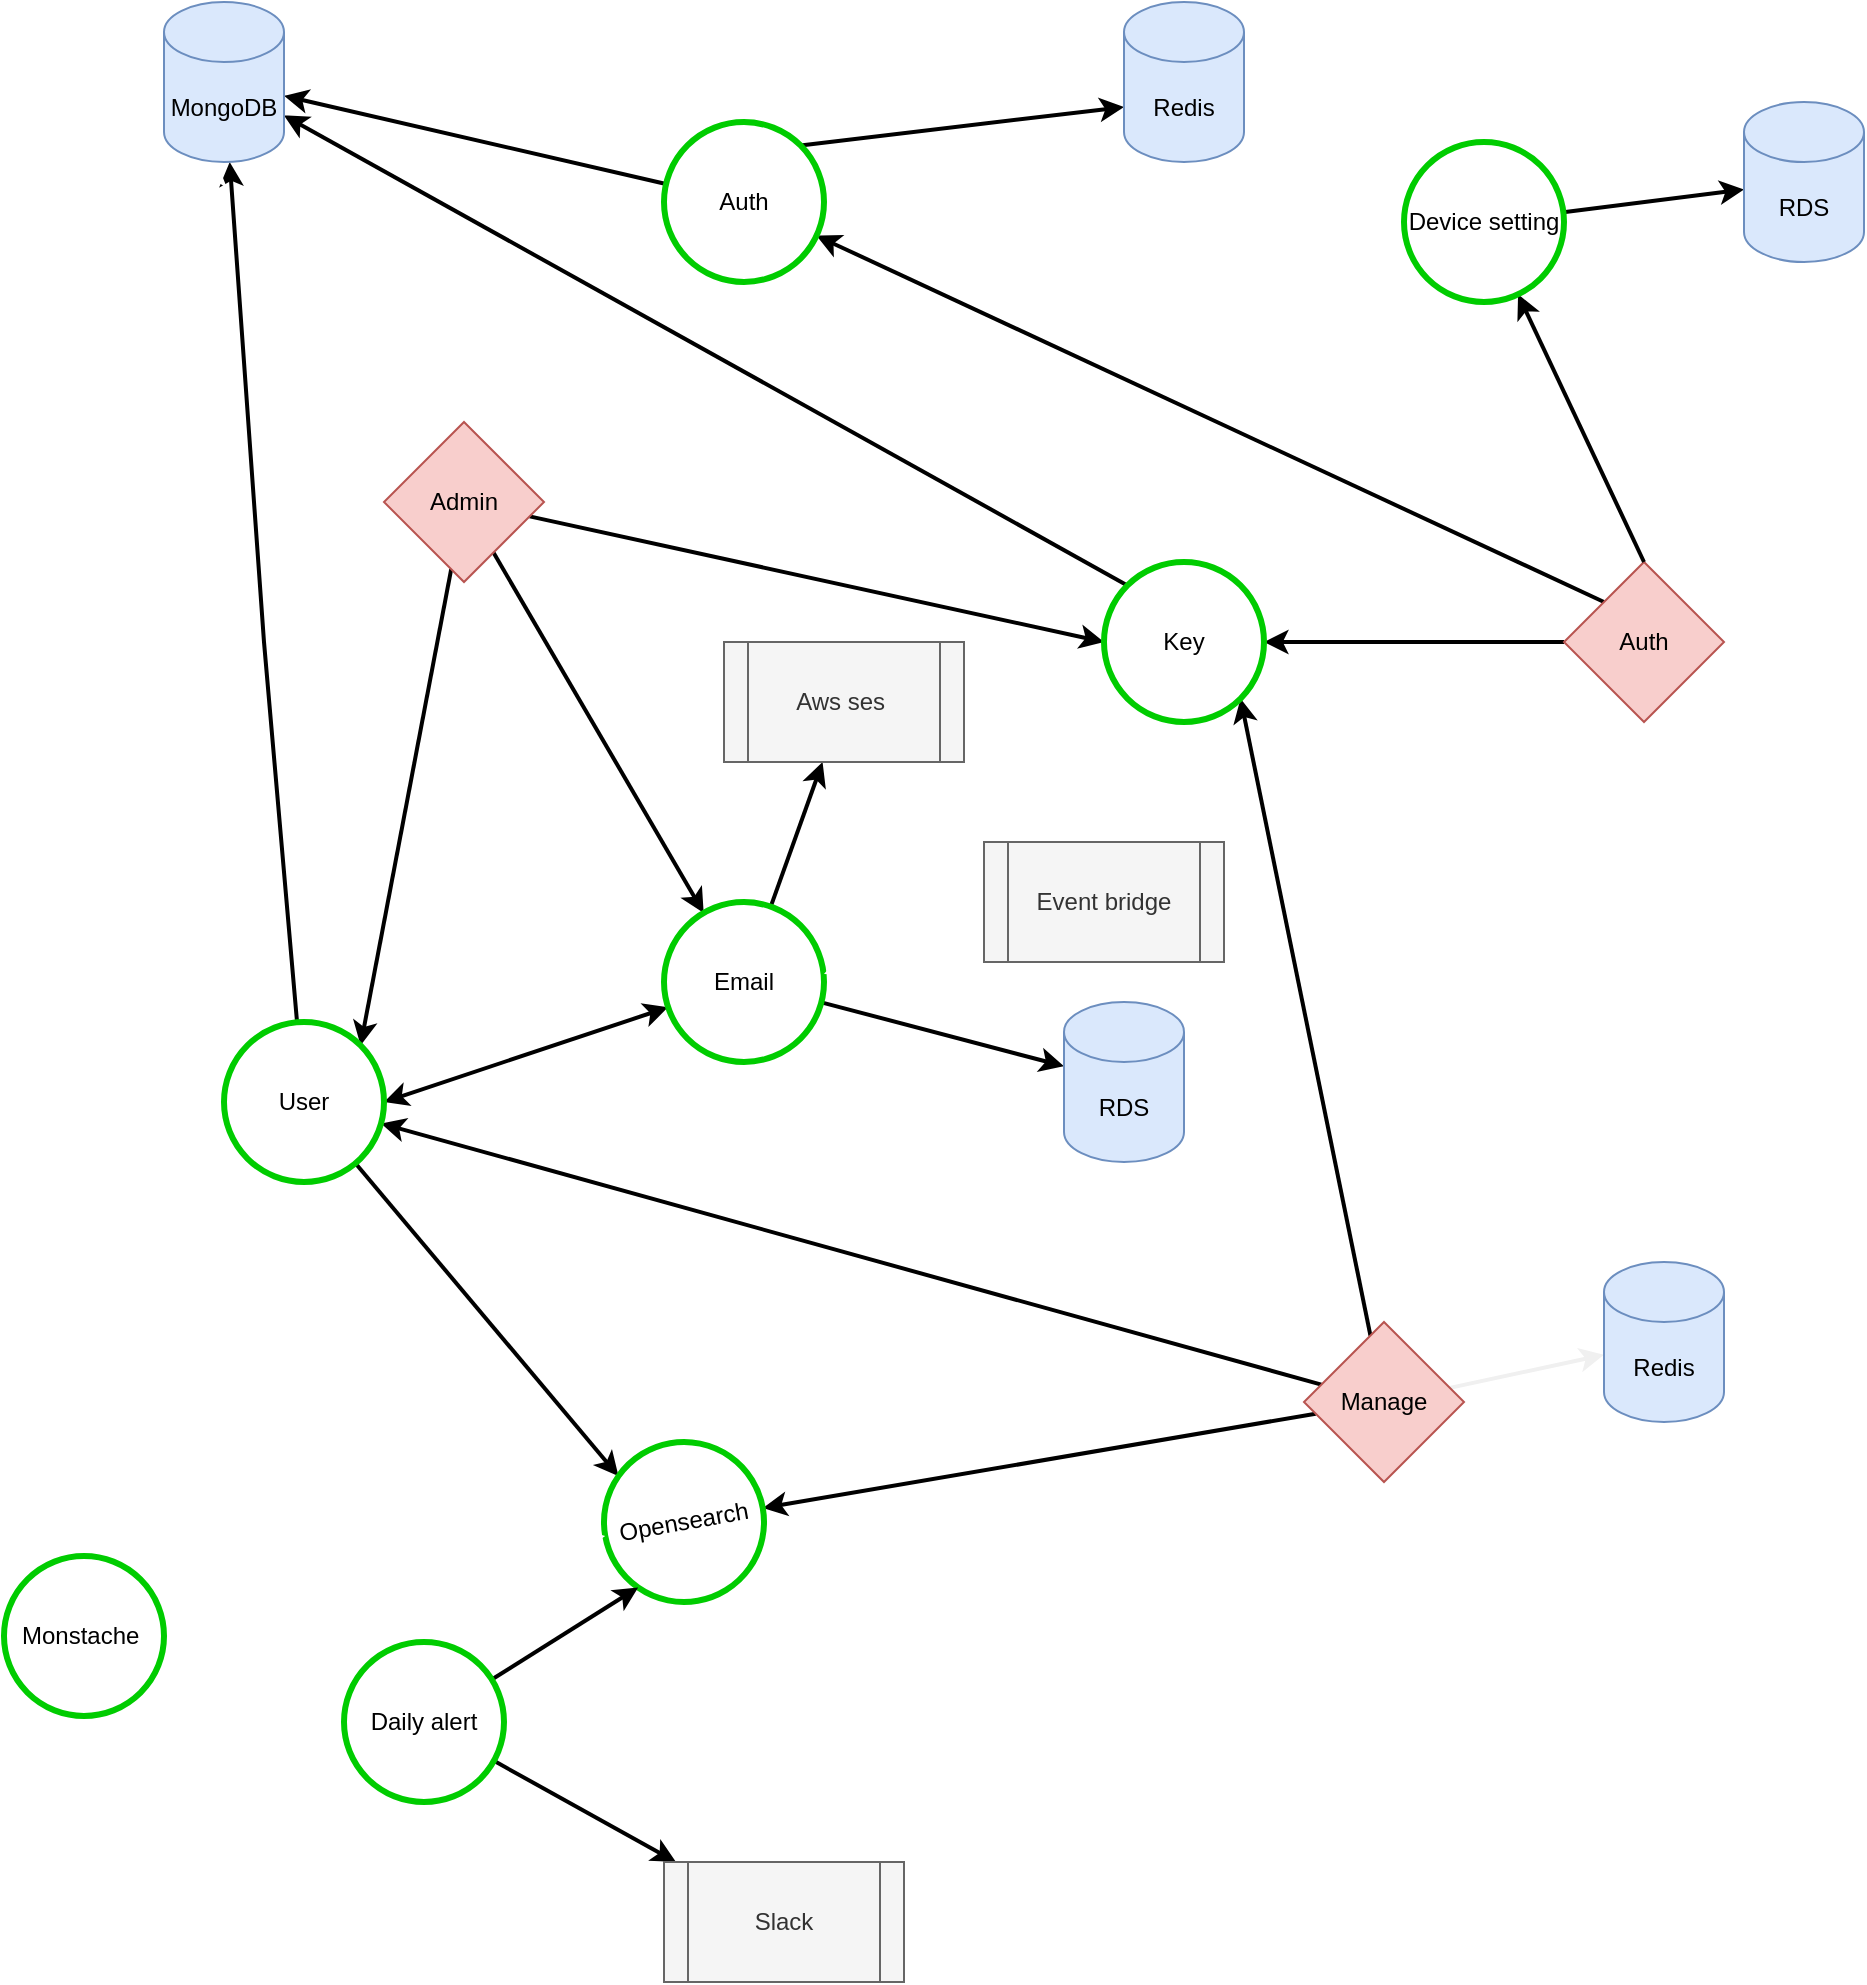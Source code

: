 <mxfile version="16.5.3" type="github">
  <diagram id="fEmHT7kOdsoCuKjdsANc" name="Page-1">
    <mxGraphModel dx="1129" dy="1362" grid="1" gridSize="10" guides="1" tooltips="1" connect="1" arrows="1" fold="1" page="1" pageScale="1" pageWidth="1169" pageHeight="827" math="0" shadow="0">
      <root>
        <mxCell id="0" />
        <mxCell id="1" parent="0" />
        <mxCell id="My-nLLBE2OA9j9z7y-mx-7" value="" style="rounded=0;orthogonalLoop=1;jettySize=auto;html=1;strokeWidth=2;" parent="1" source="My-nLLBE2OA9j9z7y-mx-1" target="My-nLLBE2OA9j9z7y-mx-4" edge="1">
          <mxGeometry relative="1" as="geometry" />
        </mxCell>
        <mxCell id="My-nLLBE2OA9j9z7y-mx-24" style="rounded=0;orthogonalLoop=1;jettySize=auto;html=1;entryX=0.5;entryY=1;entryDx=0;entryDy=0;strokeWidth=2;" parent="1" source="My-nLLBE2OA9j9z7y-mx-1" target="My-nLLBE2OA9j9z7y-mx-10" edge="1">
          <mxGeometry relative="1" as="geometry" />
        </mxCell>
        <mxCell id="BwwPgPFtUyIt0dPUlxsC-3" style="edgeStyle=none;orthogonalLoop=1;jettySize=auto;html=1;entryX=1;entryY=0;entryDx=0;entryDy=0;startArrow=none;startFill=0;elbow=vertical;strokeWidth=2;" parent="1" source="My-nLLBE2OA9j9z7y-mx-1" target="My-nLLBE2OA9j9z7y-mx-8" edge="1">
          <mxGeometry relative="1" as="geometry" />
        </mxCell>
        <mxCell id="My-nLLBE2OA9j9z7y-mx-1" value="Admin" style="rhombus;whiteSpace=wrap;html=1;fillColor=#f8cecc;strokeColor=#b85450;fontColor=#000000;" parent="1" vertex="1">
          <mxGeometry x="200" y="260" width="80" height="80" as="geometry" />
        </mxCell>
        <mxCell id="My-nLLBE2OA9j9z7y-mx-9" value="" style="rounded=0;orthogonalLoop=1;jettySize=auto;html=1;strokeWidth=2;" parent="1" source="My-nLLBE2OA9j9z7y-mx-2" target="My-nLLBE2OA9j9z7y-mx-8" edge="1">
          <mxGeometry relative="1" as="geometry" />
        </mxCell>
        <mxCell id="My-nLLBE2OA9j9z7y-mx-26" style="edgeStyle=none;orthogonalLoop=1;jettySize=auto;html=1;entryX=1;entryY=0;entryDx=0;entryDy=0;startArrow=none;startFill=0;elbow=vertical;strokeWidth=2;" parent="1" source="My-nLLBE2OA9j9z7y-mx-2" target="My-nLLBE2OA9j9z7y-mx-10" edge="1">
          <mxGeometry relative="1" as="geometry" />
        </mxCell>
        <mxCell id="My-nLLBE2OA9j9z7y-mx-27" style="edgeStyle=none;orthogonalLoop=1;jettySize=auto;html=1;entryX=1;entryY=0.5;entryDx=0;entryDy=0;startArrow=none;startFill=0;elbow=vertical;strokeWidth=2;" parent="1" source="My-nLLBE2OA9j9z7y-mx-2" target="My-nLLBE2OA9j9z7y-mx-20" edge="1">
          <mxGeometry relative="1" as="geometry" />
        </mxCell>
        <mxCell id="My-nLLBE2OA9j9z7y-mx-30" value="" style="edgeStyle=none;orthogonalLoop=1;jettySize=auto;html=1;startArrow=none;startFill=0;elbow=vertical;strokeColor=#F0F0F0;strokeWidth=2;" parent="1" source="My-nLLBE2OA9j9z7y-mx-2" target="My-nLLBE2OA9j9z7y-mx-29" edge="1">
          <mxGeometry relative="1" as="geometry" />
        </mxCell>
        <mxCell id="RpnBOwdHUaDScRDf1t51-14" style="edgeStyle=none;shape=connector;curved=1;rounded=0;orthogonalLoop=1;jettySize=auto;html=1;entryX=1;entryY=1;entryDx=0;entryDy=0;labelBackgroundColor=default;fontFamily=Helvetica;fontSize=11;fontColor=#000000;endArrow=classic;endFill=1;startSize=14;endSize=6;sourcePerimeterSpacing=8;targetPerimeterSpacing=8;strokeColor=#FFFFFF;strokeWidth=2;exitX=0;exitY=0;exitDx=0;exitDy=0;" edge="1" parent="1" source="My-nLLBE2OA9j9z7y-mx-2" target="My-nLLBE2OA9j9z7y-mx-4">
          <mxGeometry relative="1" as="geometry" />
        </mxCell>
        <mxCell id="My-nLLBE2OA9j9z7y-mx-2" value="Manage" style="rhombus;whiteSpace=wrap;html=1;fillColor=#f8cecc;strokeColor=#b85450;fontColor=#000000;" parent="1" vertex="1">
          <mxGeometry x="660" y="710" width="80" height="80" as="geometry" />
        </mxCell>
        <mxCell id="My-nLLBE2OA9j9z7y-mx-17" value="" style="rounded=0;orthogonalLoop=1;jettySize=auto;html=1;exitX=1;exitY=0.5;exitDx=0;exitDy=0;strokeWidth=2;" parent="1" source="My-nLLBE2OA9j9z7y-mx-3" target="My-nLLBE2OA9j9z7y-mx-10" edge="1">
          <mxGeometry relative="1" as="geometry" />
        </mxCell>
        <mxCell id="My-nLLBE2OA9j9z7y-mx-18" value="" style="rounded=0;orthogonalLoop=1;jettySize=auto;html=1;exitX=1;exitY=1;exitDx=0;exitDy=0;strokeWidth=2;" parent="1" source="My-nLLBE2OA9j9z7y-mx-3" target="My-nLLBE2OA9j9z7y-mx-11" edge="1">
          <mxGeometry relative="1" as="geometry" />
        </mxCell>
        <mxCell id="My-nLLBE2OA9j9z7y-mx-3" value="Auth" style="rhombus;whiteSpace=wrap;html=1;direction=west;rotation=0;fillColor=#f8cecc;strokeColor=#b85450;fontColor=#000000;" parent="1" vertex="1">
          <mxGeometry x="790" y="330" width="80" height="80" as="geometry" />
        </mxCell>
        <mxCell id="My-nLLBE2OA9j9z7y-mx-6" value="" style="rounded=0;orthogonalLoop=1;jettySize=auto;html=1;strokeWidth=2;" parent="1" source="My-nLLBE2OA9j9z7y-mx-4" target="My-nLLBE2OA9j9z7y-mx-5" edge="1">
          <mxGeometry relative="1" as="geometry" />
        </mxCell>
        <mxCell id="My-nLLBE2OA9j9z7y-mx-25" style="rounded=0;orthogonalLoop=1;jettySize=auto;html=1;entryX=1;entryY=0.5;entryDx=0;entryDy=0;startArrow=classic;startFill=1;strokeWidth=2;" parent="1" source="My-nLLBE2OA9j9z7y-mx-4" target="My-nLLBE2OA9j9z7y-mx-8" edge="1">
          <mxGeometry relative="1" as="geometry" />
        </mxCell>
        <mxCell id="My-nLLBE2OA9j9z7y-mx-39" value="" style="edgeStyle=none;orthogonalLoop=1;jettySize=auto;html=1;startArrow=none;startFill=0;elbow=vertical;strokeWidth=2;" parent="1" source="My-nLLBE2OA9j9z7y-mx-4" target="My-nLLBE2OA9j9z7y-mx-38" edge="1">
          <mxGeometry relative="1" as="geometry" />
        </mxCell>
        <mxCell id="My-nLLBE2OA9j9z7y-mx-4" value="Email" style="ellipse;whiteSpace=wrap;html=1;aspect=fixed;strokeColor=#00CC00;strokeWidth=3;" parent="1" vertex="1">
          <mxGeometry x="340" y="500" width="80" height="80" as="geometry" />
        </mxCell>
        <mxCell id="My-nLLBE2OA9j9z7y-mx-5" value="RDS" style="shape=cylinder3;whiteSpace=wrap;html=1;boundedLbl=1;backgroundOutline=1;size=15;fillColor=#dae8fc;strokeColor=#6c8ebf;fontColor=#000000;" parent="1" vertex="1">
          <mxGeometry x="540" y="550" width="60" height="80" as="geometry" />
        </mxCell>
        <mxCell id="My-nLLBE2OA9j9z7y-mx-13" value="" style="rounded=0;orthogonalLoop=1;jettySize=auto;html=1;strokeWidth=2;" parent="1" source="My-nLLBE2OA9j9z7y-mx-8" target="My-nLLBE2OA9j9z7y-mx-12" edge="1">
          <mxGeometry relative="1" as="geometry">
            <Array as="points">
              <mxPoint x="140" y="370" />
            </Array>
          </mxGeometry>
        </mxCell>
        <mxCell id="BwwPgPFtUyIt0dPUlxsC-2" style="edgeStyle=none;orthogonalLoop=1;jettySize=auto;html=1;entryX=0;entryY=0;entryDx=0;entryDy=0;startArrow=none;startFill=0;elbow=vertical;strokeWidth=2;" parent="1" source="My-nLLBE2OA9j9z7y-mx-8" target="My-nLLBE2OA9j9z7y-mx-20" edge="1">
          <mxGeometry relative="1" as="geometry">
            <Array as="points" />
          </mxGeometry>
        </mxCell>
        <mxCell id="My-nLLBE2OA9j9z7y-mx-8" value="User" style="ellipse;whiteSpace=wrap;html=1;aspect=fixed;strokeColor=#00CC00;strokeWidth=3;" parent="1" vertex="1">
          <mxGeometry x="120" y="560" width="80" height="80" as="geometry" />
        </mxCell>
        <mxCell id="My-nLLBE2OA9j9z7y-mx-19" value="" style="rounded=0;orthogonalLoop=1;jettySize=auto;html=1;exitX=0;exitY=1;exitDx=0;exitDy=0;strokeWidth=2;" parent="1" source="My-nLLBE2OA9j9z7y-mx-10" target="My-nLLBE2OA9j9z7y-mx-12" edge="1">
          <mxGeometry relative="1" as="geometry" />
        </mxCell>
        <mxCell id="My-nLLBE2OA9j9z7y-mx-10" value="Key" style="ellipse;whiteSpace=wrap;html=1;aspect=fixed;direction=south;strokeColor=#00CC00;strokeWidth=3;" parent="1" vertex="1">
          <mxGeometry x="560" y="330" width="80" height="80" as="geometry" />
        </mxCell>
        <mxCell id="My-nLLBE2OA9j9z7y-mx-15" value="" style="rounded=0;orthogonalLoop=1;jettySize=auto;html=1;strokeWidth=2;" parent="1" source="My-nLLBE2OA9j9z7y-mx-11" target="My-nLLBE2OA9j9z7y-mx-12" edge="1">
          <mxGeometry relative="1" as="geometry" />
        </mxCell>
        <mxCell id="My-nLLBE2OA9j9z7y-mx-49" value="" style="edgeStyle=none;orthogonalLoop=1;jettySize=auto;html=1;startArrow=none;startFill=0;elbow=vertical;strokeWidth=2;exitX=0.5;exitY=1;exitDx=0;exitDy=0;" parent="1" source="My-nLLBE2OA9j9z7y-mx-3" target="My-nLLBE2OA9j9z7y-mx-48" edge="1">
          <mxGeometry relative="1" as="geometry" />
        </mxCell>
        <mxCell id="RpnBOwdHUaDScRDf1t51-8" value="" style="edgeStyle=none;curved=1;rounded=0;orthogonalLoop=1;jettySize=auto;html=1;fontColor=#000000;endArrow=classic;startSize=14;endSize=6;sourcePerimeterSpacing=8;targetPerimeterSpacing=8;strokeWidth=2;entryX=0;entryY=0;entryDx=0;entryDy=52.5;entryPerimeter=0;endFill=1;exitX=1;exitY=0;exitDx=0;exitDy=0;" edge="1" parent="1" source="My-nLLBE2OA9j9z7y-mx-11" target="My-nLLBE2OA9j9z7y-mx-28">
          <mxGeometry relative="1" as="geometry">
            <mxPoint x="480" y="140" as="sourcePoint" />
          </mxGeometry>
        </mxCell>
        <mxCell id="My-nLLBE2OA9j9z7y-mx-11" value="Auth" style="ellipse;whiteSpace=wrap;html=1;aspect=fixed;strokeColor=#00CC00;strokeWidth=3;" parent="1" vertex="1">
          <mxGeometry x="340" y="110" width="80" height="80" as="geometry" />
        </mxCell>
        <mxCell id="My-nLLBE2OA9j9z7y-mx-42" value="" style="edgeStyle=none;orthogonalLoop=1;jettySize=auto;html=1;startArrow=none;startFill=0;elbow=vertical;strokeWidth=2;fillColor=#1ba1e2;strokeColor=#FFFFFF;" parent="1" source="My-nLLBE2OA9j9z7y-mx-41" target="My-nLLBE2OA9j9z7y-mx-12" edge="1">
          <mxGeometry relative="1" as="geometry" />
        </mxCell>
        <mxCell id="My-nLLBE2OA9j9z7y-mx-12" value="MongoDB" style="shape=cylinder3;whiteSpace=wrap;html=1;boundedLbl=1;backgroundOutline=1;size=15;fillColor=#dae8fc;strokeColor=#6c8ebf;fontColor=#000000;" parent="1" vertex="1">
          <mxGeometry x="90" y="50" width="60" height="80" as="geometry" />
        </mxCell>
        <mxCell id="My-nLLBE2OA9j9z7y-mx-20" value="Opensearch" style="ellipse;whiteSpace=wrap;html=1;aspect=fixed;rotation=-10;strokeColor=#00CC00;strokeWidth=3;" parent="1" vertex="1">
          <mxGeometry x="310" y="770" width="80" height="80" as="geometry" />
        </mxCell>
        <mxCell id="My-nLLBE2OA9j9z7y-mx-28" value="Redis" style="shape=cylinder3;whiteSpace=wrap;html=1;boundedLbl=1;backgroundOutline=1;size=15;direction=east;fillColor=#dae8fc;strokeColor=#6c8ebf;fontColor=#000000;" parent="1" vertex="1">
          <mxGeometry x="570" y="50" width="60" height="80" as="geometry" />
        </mxCell>
        <mxCell id="My-nLLBE2OA9j9z7y-mx-29" value="Redis" style="shape=cylinder3;whiteSpace=wrap;html=1;boundedLbl=1;backgroundOutline=1;size=15;fillColor=#dae8fc;strokeColor=#6c8ebf;fontColor=#000000;" parent="1" vertex="1">
          <mxGeometry x="810" y="680" width="60" height="80" as="geometry" />
        </mxCell>
        <mxCell id="My-nLLBE2OA9j9z7y-mx-38" value="Aws ses&amp;nbsp;" style="shape=process;whiteSpace=wrap;html=1;backgroundOutline=1;fillColor=#f5f5f5;fontColor=#333333;strokeColor=#666666;" parent="1" vertex="1">
          <mxGeometry x="370" y="370" width="120" height="60" as="geometry" />
        </mxCell>
        <mxCell id="My-nLLBE2OA9j9z7y-mx-43" value="" style="edgeStyle=none;orthogonalLoop=1;jettySize=auto;html=1;startArrow=none;startFill=0;elbow=vertical;entryX=0;entryY=0.5;entryDx=0;entryDy=0;endSize=6;strokeWidth=2;fillColor=#1ba1e2;strokeColor=#FFFFFF;" parent="1" source="My-nLLBE2OA9j9z7y-mx-41" target="My-nLLBE2OA9j9z7y-mx-20" edge="1">
          <mxGeometry relative="1" as="geometry" />
        </mxCell>
        <mxCell id="My-nLLBE2OA9j9z7y-mx-41" value="Monstache&amp;nbsp;" style="ellipse;whiteSpace=wrap;html=1;aspect=fixed;strokeWidth=3;strokeColor=#00CC00;" parent="1" vertex="1">
          <mxGeometry x="10" y="827" width="80" height="80" as="geometry" />
        </mxCell>
        <mxCell id="My-nLLBE2OA9j9z7y-mx-45" style="edgeStyle=none;orthogonalLoop=1;jettySize=auto;html=1;entryX=0;entryY=1;entryDx=0;entryDy=0;startArrow=none;startFill=0;elbow=vertical;strokeWidth=2;" parent="1" source="My-nLLBE2OA9j9z7y-mx-44" target="My-nLLBE2OA9j9z7y-mx-20" edge="1">
          <mxGeometry relative="1" as="geometry" />
        </mxCell>
        <mxCell id="My-nLLBE2OA9j9z7y-mx-47" value="" style="edgeStyle=none;orthogonalLoop=1;jettySize=auto;html=1;startArrow=none;startFill=0;elbow=vertical;strokeWidth=2;" parent="1" source="My-nLLBE2OA9j9z7y-mx-44" target="My-nLLBE2OA9j9z7y-mx-46" edge="1">
          <mxGeometry relative="1" as="geometry" />
        </mxCell>
        <mxCell id="My-nLLBE2OA9j9z7y-mx-44" value="Daily alert" style="ellipse;whiteSpace=wrap;html=1;aspect=fixed;strokeColor=#00CC00;strokeWidth=3;" parent="1" vertex="1">
          <mxGeometry x="180" y="870" width="80" height="80" as="geometry" />
        </mxCell>
        <mxCell id="My-nLLBE2OA9j9z7y-mx-46" value="Slack" style="shape=process;whiteSpace=wrap;html=1;backgroundOutline=1;fillColor=#f5f5f5;fontColor=#333333;strokeColor=#666666;" parent="1" vertex="1">
          <mxGeometry x="340" y="980" width="120" height="60" as="geometry" />
        </mxCell>
        <mxCell id="My-nLLBE2OA9j9z7y-mx-51" value="" style="edgeStyle=none;orthogonalLoop=1;jettySize=auto;html=1;startArrow=none;startFill=0;elbow=vertical;strokeWidth=2;" parent="1" source="My-nLLBE2OA9j9z7y-mx-48" target="My-nLLBE2OA9j9z7y-mx-50" edge="1">
          <mxGeometry relative="1" as="geometry" />
        </mxCell>
        <mxCell id="My-nLLBE2OA9j9z7y-mx-48" value="Device setting" style="ellipse;whiteSpace=wrap;html=1;aspect=fixed;strokeColor=#00CC00;strokeWidth=3;" parent="1" vertex="1">
          <mxGeometry x="710" y="120" width="80" height="80" as="geometry" />
        </mxCell>
        <mxCell id="My-nLLBE2OA9j9z7y-mx-50" value="RDS" style="shape=cylinder3;whiteSpace=wrap;html=1;boundedLbl=1;backgroundOutline=1;size=15;fillColor=#dae8fc;strokeColor=#6c8ebf;fontColor=#000000;" parent="1" vertex="1">
          <mxGeometry x="880" y="100" width="60" height="80" as="geometry" />
        </mxCell>
        <mxCell id="RpnBOwdHUaDScRDf1t51-12" value="" style="edgeStyle=none;curved=1;rounded=0;orthogonalLoop=1;jettySize=auto;html=1;fontColor=#000000;endArrow=classic;endFill=1;startSize=14;endSize=6;sourcePerimeterSpacing=8;targetPerimeterSpacing=8;strokeColor=#FFFFFF;strokeWidth=2;exitX=0;exitY=0.5;exitDx=0;exitDy=0;exitPerimeter=0;" edge="1" parent="1" source="RpnBOwdHUaDScRDf1t51-10">
          <mxGeometry relative="1" as="geometry">
            <mxPoint x="420" y="536" as="targetPoint" />
          </mxGeometry>
        </mxCell>
        <mxCell id="RpnBOwdHUaDScRDf1t51-10" value="Event bridge" style="shape=process;whiteSpace=wrap;html=1;backgroundOutline=1;fillColor=#f5f5f5;fontColor=#333333;strokeColor=#666666;" vertex="1" parent="1">
          <mxGeometry x="500" y="470" width="120" height="60" as="geometry" />
        </mxCell>
      </root>
    </mxGraphModel>
  </diagram>
</mxfile>
